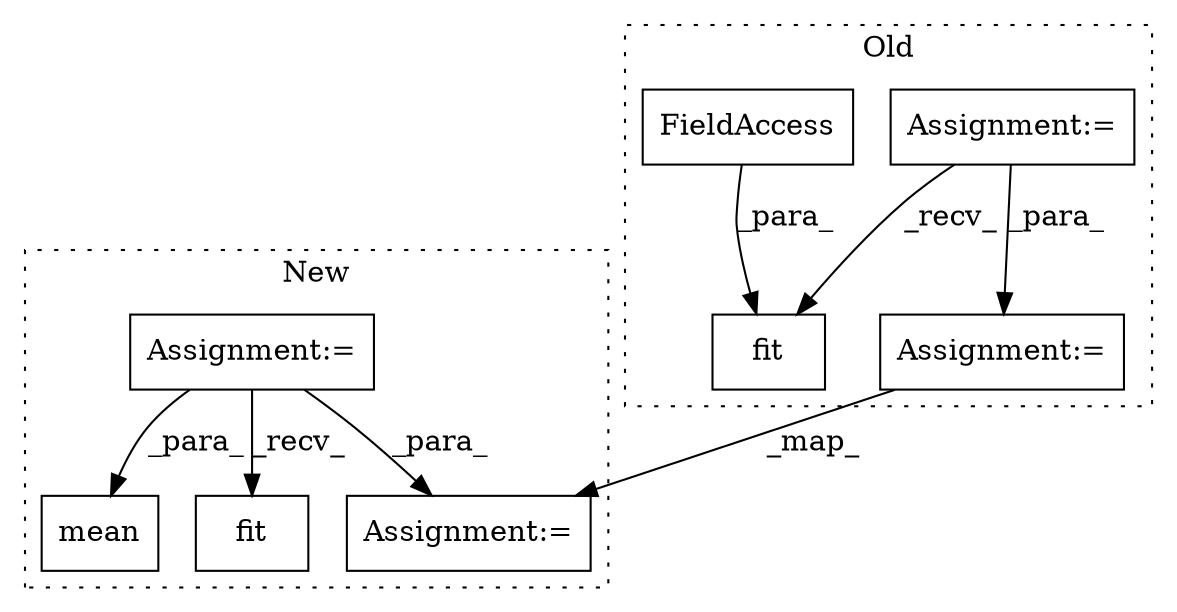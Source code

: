 digraph G {
subgraph cluster0 {
1 [label="fit" a="32" s="1138,1156" l="4,1" shape="box"];
3 [label="Assignment:=" a="7" s="1086" l="1" shape="box"];
4 [label="FieldAccess" a="22" s="1142" l="10" shape="box"];
7 [label="Assignment:=" a="7" s="1173" l="1" shape="box"];
label = "Old";
style="dotted";
}
subgraph cluster1 {
2 [label="mean" a="32" s="1432,1463" l="5,1" shape="box"];
5 [label="Assignment:=" a="7" s="1261" l="1" shape="box"];
6 [label="fit" a="32" s="1314,1333" l="4,1" shape="box"];
8 [label="Assignment:=" a="7" s="1350" l="1" shape="box"];
label = "New";
style="dotted";
}
3 -> 7 [label="_para_"];
3 -> 1 [label="_recv_"];
4 -> 1 [label="_para_"];
5 -> 2 [label="_para_"];
5 -> 6 [label="_recv_"];
5 -> 8 [label="_para_"];
7 -> 8 [label="_map_"];
}